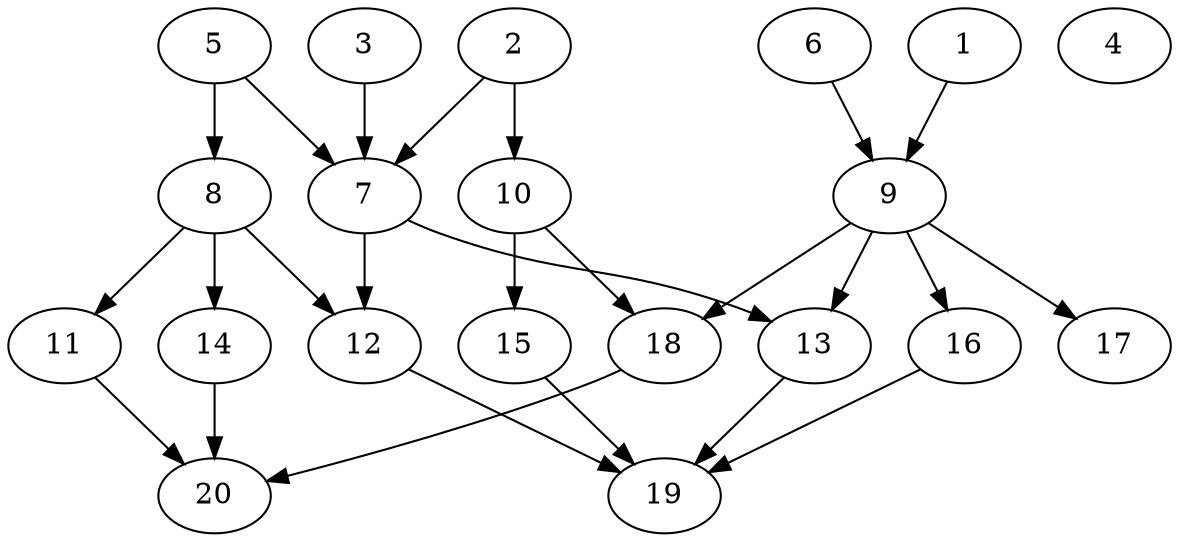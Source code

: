 // DAG automatically generated by daggen at Wed Jul 24 21:27:05 2019
// ./daggen --dot -n 20 --ccr 0.5 --fat 0.7 --regular 0.5 --density 0.5 --mindata 5242880 --maxdata 52428800 
digraph G {
  1 [size="95977472", alpha="0.18", expect_size="47988736"] 
  1 -> 9 [size ="47988736"]
  2 [size="35864576", alpha="0.11", expect_size="17932288"] 
  2 -> 7 [size ="17932288"]
  2 -> 10 [size ="17932288"]
  3 [size="96358400", alpha="0.06", expect_size="48179200"] 
  3 -> 7 [size ="48179200"]
  4 [size="29718528", alpha="0.16", expect_size="14859264"] 
  5 [size="41957376", alpha="0.06", expect_size="20978688"] 
  5 -> 7 [size ="20978688"]
  5 -> 8 [size ="20978688"]
  6 [size="96878592", alpha="0.10", expect_size="48439296"] 
  6 -> 9 [size ="48439296"]
  7 [size="99387392", alpha="0.09", expect_size="49693696"] 
  7 -> 12 [size ="49693696"]
  7 -> 13 [size ="49693696"]
  8 [size="27629568", alpha="0.04", expect_size="13814784"] 
  8 -> 11 [size ="13814784"]
  8 -> 12 [size ="13814784"]
  8 -> 14 [size ="13814784"]
  9 [size="68249600", alpha="0.07", expect_size="34124800"] 
  9 -> 13 [size ="34124800"]
  9 -> 16 [size ="34124800"]
  9 -> 17 [size ="34124800"]
  9 -> 18 [size ="34124800"]
  10 [size="96870400", alpha="0.17", expect_size="48435200"] 
  10 -> 15 [size ="48435200"]
  10 -> 18 [size ="48435200"]
  11 [size="31232000", alpha="0.00", expect_size="15616000"] 
  11 -> 20 [size ="15616000"]
  12 [size="19841024", alpha="0.05", expect_size="9920512"] 
  12 -> 19 [size ="9920512"]
  13 [size="70285312", alpha="0.07", expect_size="35142656"] 
  13 -> 19 [size ="35142656"]
  14 [size="99745792", alpha="0.11", expect_size="49872896"] 
  14 -> 20 [size ="49872896"]
  15 [size="82044928", alpha="0.07", expect_size="41022464"] 
  15 -> 19 [size ="41022464"]
  16 [size="17971200", alpha="0.03", expect_size="8985600"] 
  16 -> 19 [size ="8985600"]
  17 [size="64868352", alpha="0.02", expect_size="32434176"] 
  18 [size="15173632", alpha="0.18", expect_size="7586816"] 
  18 -> 20 [size ="7586816"]
  19 [size="31967232", alpha="0.08", expect_size="15983616"] 
  20 [size="66512896", alpha="0.20", expect_size="33256448"] 
}
